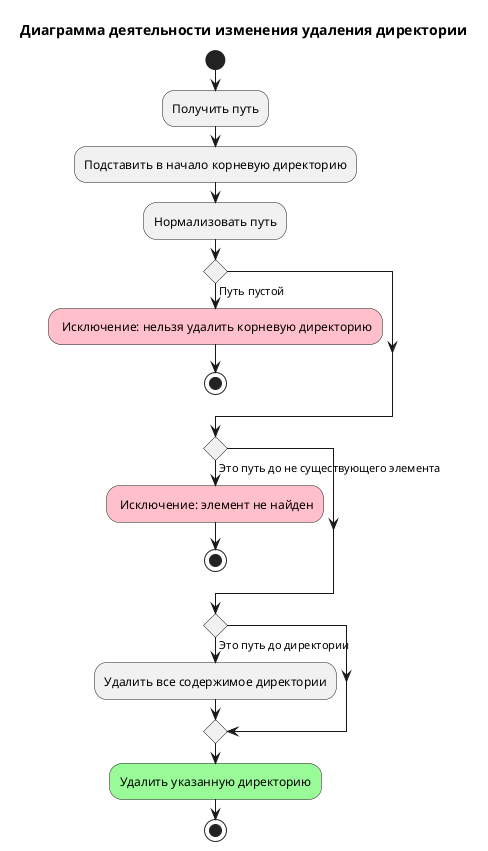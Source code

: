 @startuml A3-delete-file-system-element
title
Диаграмма деятельности изменения удаления директории
end title

start
:Получить путь;
:Подставить в начало корневую директорию;
:Нормализовать путь;

if () then (Путь пустой)
    #pink: Исключение: нельзя удалить корневую директорию;
    stop
endif

if () then (Это путь до не существующего элемента)
    #pink: Исключение: элемент не найден;
    stop
endif

if () then (Это путь до директории)
    :Удалить все содержимое директории;
endif

#palegreen:Удалить указанную директорию;

stop

@enduml
